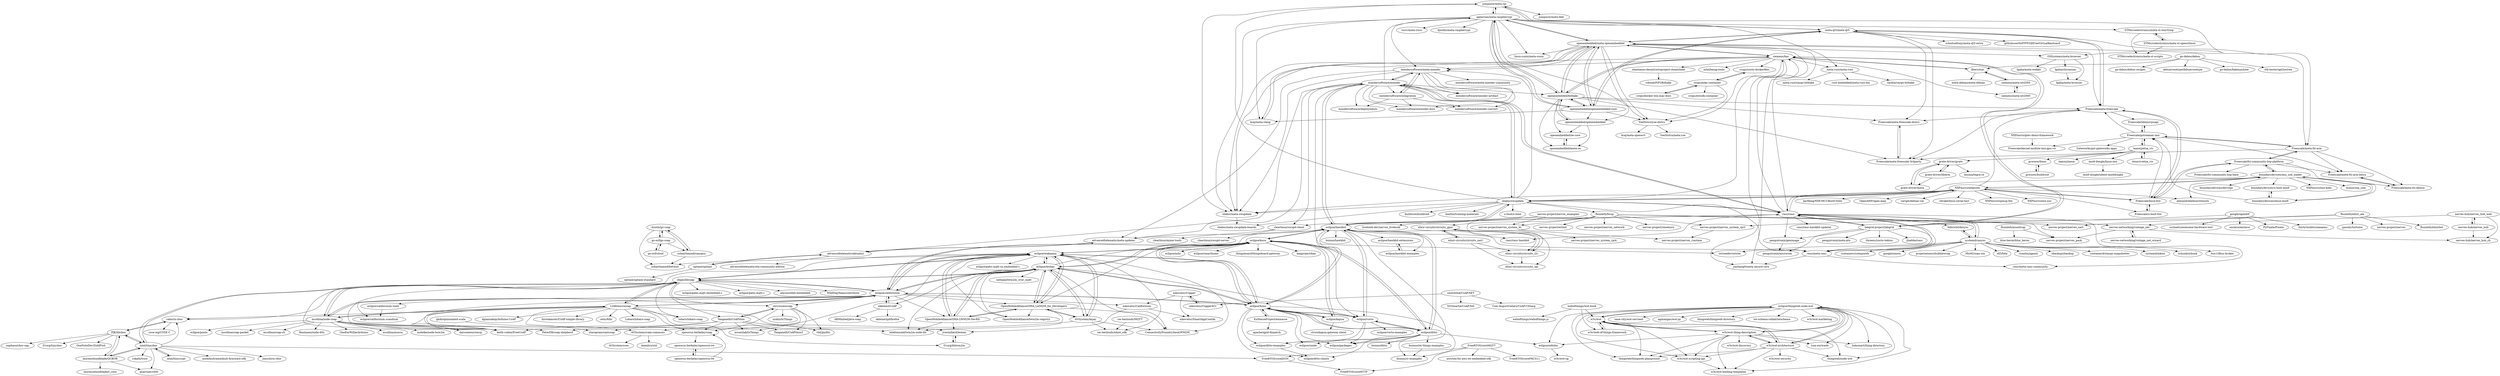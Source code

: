 digraph G {
"jumpnow/meta-rpi" -> "agherzan/meta-raspberrypi"
"jumpnow/meta-rpi" -> "jumpnow/meta-bbb"
"jumpnow/meta-rpi" -> "meta-qt5/meta-qt5"
"jumpnow/meta-rpi" -> "sbabic/meta-swupdate"
"go-debos/debos" -> "go-debos/fakemachine"
"go-debos/debos" -> "stb-tester/apt2ostree"
"go-debos/debos" -> "go-debos/debos-recipes"
"go-debos/debos" -> "ilbers/isar"
"go-debos/debos" -> "debuerreotype/debuerreotype" ["e"=1]
"folbricht/desync" -> "systemd/casync"
"eclipse/wakaama" -> "eclipse/leshan"
"eclipse/wakaama" -> "OpenMobileAlliance/OMA_LwM2M_for_Developers"
"eclipse/wakaama" -> "OpenMobileAlliance/OMA-LWM2M-DevKit"
"eclipse/wakaama" -> "AVSystem/Anjay"
"eclipse/wakaama" -> "obgm/libcoap"
"eclipse/wakaama" -> "ConnectivityFoundry/AwaLWM2M"
"eclipse/wakaama" -> "eclipse/californium"
"eclipse/wakaama" -> "cm-heclouds/nbiot_sdk"
"eclipse/wakaama" -> "keith-cullen/FreeCoAP"
"eclipse/wakaama" -> "eclipse/kura"
"eclipse/wakaama" -> "eclipse/hono"
"eclipse/wakaama" -> "eclipse/paho.mqtt-sn.embedded-c" ["e"=1]
"eclipse/wakaama" -> "OpenMobileAlliance/lwm2m-registry"
"eclipse/wakaama" -> "zubairhamed/betwixt"
"eclipse/wakaama" -> "PeterEB/coap-shepherd" ["e"=1]
"NXPmicro/gtec-demo-framework" -> "Freescale/kernel-module-imx-gpu-viv"
"chrysn/aiocoap" -> "Tanganelli/CoAPthon"
"chrysn/aiocoap" -> "openwsn-berkeley/coap"
"chrysn/aiocoap" -> "mwasilak/txThings"
"chrysn/aiocoap" -> "Tanganelli/CoAPthon3"
"chrysn/aiocoap" -> "siskin/txThings"
"chrysn/aiocoap" -> "rbit/pydtls"
"mkovatsc/Copper4Cr" -> "mkovatsc/Copper"
"sbabic/swupdate" -> "rauc/rauc"
"sbabic/swupdate" -> "eclipse/hawkbit"
"sbabic/swupdate" -> "mendersoftware/mender"
"sbabic/swupdate" -> "sbabic/meta-swupdate"
"sbabic/swupdate" -> "siemens/kas"
"sbabic/swupdate" -> "fhunleth/fwup"
"sbabic/swupdate" -> "mendersoftware/meta-mender"
"sbabic/swupdate" -> "sbabic/meta-swupdate-boards"
"sbabic/swupdate" -> "buildroot/buildroot" ["e"=1]
"sbabic/swupdate" -> "NXPmicro/mfgtools"
"sbabic/swupdate" -> "boundarydevices/imx_usb_loader"
"sbabic/swupdate" -> "bootlin/training-materials" ["e"=1]
"sbabic/swupdate" -> "rauc/meta-rauc"
"sbabic/swupdate" -> "u-boot/u-boot" ["e"=1]
"sbabic/swupdate" -> "jumpnow/meta-rpi"
"mendersoftware/mender" -> "mendersoftware/meta-mender"
"mendersoftware/mender" -> "sbabic/swupdate"
"mendersoftware/mender" -> "mendersoftware/integration"
"mendersoftware/mender" -> "mendersoftware/mender-convert"
"mendersoftware/mender" -> "rauc/rauc"
"mendersoftware/mender" -> "eclipse/hawkbit"
"mendersoftware/mender" -> "mendersoftware/mender-artifact"
"mendersoftware/mender" -> "mendersoftware/mender-docs"
"mendersoftware/mender" -> "advancedtelematic/meta-updater"
"mendersoftware/mender" -> "mendersoftware/deployments"
"mendersoftware/mender" -> "clearlinux/swupd-client"
"mendersoftware/mender" -> "ostreedev/ostree" ["e"=1]
"mendersoftware/mender" -> "advancedtelematic/aktualizr"
"mendersoftware/mender" -> "agherzan/meta-raspberrypi"
"mendersoftware/mender" -> "openembedded/bitbake"
"systemd/casync" -> "folbricht/desync"
"systemd/casync" -> "systemd/mkosi" ["e"=1]
"systemd/casync" -> "rauc/rauc"
"systemd/casync" -> "zchunk/zchunk"
"systemd/casync" -> "bus1/dbus-broker" ["e"=1]
"systemd/casync" -> "rauc/meta-rauc"
"systemd/casync" -> "containers/composefs"
"systemd/casync" -> "google/nixery" ["e"=1]
"systemd/casync" -> "projectatomic/bubblewrap" ["e"=1]
"systemd/casync" -> "Mic92/sops-nix" ["e"=1]
"systemd/casync" -> "oll3/bita"
"systemd/casync" -> "ryantm/agenix" ["e"=1]
"systemd/casync" -> "zbackup/zbackup" ["e"=1]
"systemd/casync" -> "ostreedev/ostree" ["e"=1]
"systemd/casync" -> "containerd/stargz-snapshotter" ["e"=1]
"openembedded/meta-openembedded" -> "openembedded/openembedded-core"
"openembedded/meta-openembedded" -> "openembedded/bitbake"
"openembedded/meta-openembedded" -> "kraj/meta-clang"
"openembedded/meta-openembedded" -> "meta-qt5/meta-qt5"
"openembedded/meta-openembedded" -> "agherzan/meta-raspberrypi"
"openembedded/meta-openembedded" -> "openembedded/openembedded"
"openembedded/meta-openembedded" -> "jiazhang0/meta-secure-core"
"openembedded/meta-openembedded" -> "Freescale/meta-fsl-arm"
"openembedded/meta-openembedded" -> "sbabic/meta-swupdate"
"openembedded/meta-openembedded" -> "siemens/kas"
"openembedded/meta-openembedded" -> "linux-sunxi/meta-sunxi"
"openembedded/meta-openembedded" -> "Freescale/meta-freescale"
"openembedded/meta-openembedded" -> "OSSystems/meta-browser"
"openembedded/meta-openembedded" -> "YoeDistro/yoe-distro"
"openembedded/meta-openembedded" -> "mendersoftware/meta-mender"
"rauc/rauc" -> "rauc/meta-rauc"
"rauc/rauc" -> "sbabic/swupdate"
"rauc/rauc" -> "rauc/rauc-hawkbit"
"rauc/rauc" -> "eclipse/hawkbit"
"rauc/rauc" -> "mendersoftware/mender"
"rauc/rauc" -> "labgrid-project/labgrid"
"rauc/rauc" -> "systemd/casync"
"rauc/rauc" -> "rauc/rauc-hawkbit-updater"
"rauc/rauc" -> "pengutronix/genimage"
"rauc/rauc" -> "siemens/kas"
"rauc/rauc" -> "openembedded/meta-openembedded"
"rauc/rauc" -> "rauc/meta-rauc-community"
"rauc/rauc" -> "NXPmicro/mfgtools"
"rauc/rauc" -> "clearlinux/swupd-client"
"rauc/rauc" -> "folbricht/desync"
"uptane/uptane" -> "advancedtelematic/aktualizr"
"uptane/uptane" -> "uptane/uptane-standard"
"PJK/libcbor" -> "intel/tinycbor"
"PJK/libcbor" -> "cabo/cn-cbor"
"PJK/libcbor" -> "laurencelundblade/QCBOR"
"PJK/libcbor" -> "naphaso/cbor-cpp"
"PJK/libcbor" -> "01org/tinycbor"
"PJK/libcbor" -> "OneNoteDev/GoldFish"
"grate-driver/libdrm" -> "grate-driver/mesa"
"grate-driver/libdrm" -> "grate-driver/grate"
"eclipse/californium" -> "eclipse/leshan"
"eclipse/californium" -> "okleine/nCoAP"
"eclipse/californium" -> "obgm/libcoap"
"eclipse/californium" -> "eclipse/californium.tools"
"eclipse/californium" -> "eclipse/wakaama"
"eclipse/californium" -> "eclipse/hono"
"eclipse/californium" -> "OpenMobileAlliance/OMA-LWM2M-DevKit"
"eclipse/californium" -> "mcollina/node-coap"
"eclipse/californium" -> "eclipse/kura"
"eclipse/californium" -> "eclipse/californium.scandium"
"eclipse/californium" -> "OpenMobileAlliance/OMA_LwM2M_for_Developers"
"eclipse/californium" -> "1248/microcoap"
"eclipse/californium" -> "keith-cullen/FreeCoAP"
"eclipse/californium" -> "mkovatsc/Californium"
"eclipse/californium" -> "chrysn/aiocoap"
"eclipse/leshan" -> "eclipse/wakaama"
"eclipse/leshan" -> "eclipse/californium"
"eclipse/leshan" -> "OpenMobileAlliance/OMA-LWM2M-DevKit"
"eclipse/leshan" -> "OpenMobileAlliance/OMA_LwM2M_for_Developers"
"eclipse/leshan" -> "eclipse/hono"
"eclipse/leshan" -> "AVSystem/Anjay"
"eclipse/leshan" -> "telefonicaid/lwm2m-node-lib"
"eclipse/leshan" -> "okleine/nCoAP"
"eclipse/leshan" -> "obgm/libcoap"
"eclipse/leshan" -> "eclipse/kura"
"eclipse/leshan" -> "eclipse/vorto"
"eclipse/leshan" -> "ConnectivityFoundry/AwaLWM2M"
"eclipse/leshan" -> "eclipse/hawkbit"
"eclipse/leshan" -> "sathipal/lwm2m_over_mqtt"
"eclipse/leshan" -> "OpenMobileAlliance/lwm2m-registry"
"okleine/nCoAP" -> "okleine/spitfirefox"
"okleine/nCoAP" -> "eclipse/californium"
"okleine/nCoAP" -> "ARMmbed/java-coap"
"go-ocf/cloud" -> "go-ocf/go-coap"
"siemens/meta-iot2050" -> "siemens/meta-iot2000"
"siemens/meta-iot2050" -> "ilbers/isar"
"1248/microcoap" -> "obgm/libcoap"
"1248/microcoap" -> "dgiannakop/Arduino-CoAP"
"1248/microcoap" -> "staropram/cantcoap"
"1248/microcoap" -> "hirotakaster/CoAP-simple-library"
"1248/microcoap" -> "darconeous/smcp"
"1248/microcoap" -> "eclipse/californium"
"1248/microcoap" -> "jvermillard/leshan"
"1248/microcoap" -> "lobaro/lobaro-coap"
"1248/microcoap" -> "mcollina/node-coap"
"1248/microcoap" -> "cetic/6lbr" ["e"=1]
"1248/microcoap" -> "cabo/cn-cbor"
"1248/microcoap" -> "keith-cullen/FreeCoAP"
"1248/microcoap" -> "Lobaro/lobaro-coap"
"1248/microcoap" -> "openwsn-berkeley/coap"
"1248/microcoap" -> "01org/liblwm2m"
"cm-heclouds/MQTT" -> "cm-heclouds/nbiot_sdk"
"NXPmicro/mfgtools" -> "boundarydevices/imx_usb_loader"
"NXPmicro/mfgtools" -> "Freescale/meta-freescale"
"NXPmicro/mfgtools" -> "NXPmicro/rpmsg-lite" ["e"=1]
"NXPmicro/mfgtools" -> "NXPmicro/imx-uuc"
"NXPmicro/mfgtools" -> "Freescale/linux-fslc"
"NXPmicro/mfgtools" -> "sbabic/meta-swupdate"
"NXPmicro/mfgtools" -> "JayHeng/NXP-MCUBootUtility" ["e"=1]
"NXPmicro/mfgtools" -> "sbabic/swupdate"
"NXPmicro/mfgtools" -> "OpenAMP/open-amp" ["e"=1]
"NXPmicro/mfgtools" -> "Freescale/u-boot-fslc"
"NXPmicro/mfgtools" -> "rauc/rauc"
"NXPmicro/mfgtools" -> "varigit/debian-var"
"NXPmicro/mfgtools" -> "cbrake/linux-serial-test" ["e"=1]
"NXPmicro/mfgtools" -> "alexandrebelloni/whoosh"
"webofthings/wot-book" -> "webofthings/webofthings.js"
"webofthings/wot-book" -> "w3c/web-of-things-framework"
"webofthings/wot-book" -> "w3c/wot"
"openembedded/openembedded-core" -> "openembedded/meta-openembedded"
"openembedded/openembedded-core" -> "openembedded/bitbake"
"openembedded/openembedded-core" -> "meta-qt5/meta-qt5"
"openembedded/openembedded-core" -> "kraj/meta-clang"
"openembedded/openembedded-core" -> "agherzan/meta-raspberrypi"
"openembedded/openembedded-core" -> "openembedded/openembedded"
"openembedded/openembedded-core" -> "YoeDistro/yoe-distro"
"Freescale/u-boot-fslc" -> "Freescale/linux-fslc"
"eclipse/hono" -> "eclipse/ditto"
"eclipse/hono" -> "eclipse/hawkbit"
"eclipse/hono" -> "eclipse/vorto"
"eclipse/hono" -> "eclipse/kapua"
"eclipse/hono" -> "EnMasseProject/enmasse"
"eclipse/hono" -> "eclipse/kura"
"eclipse/hono" -> "eclipse/packages"
"eclipse/hono" -> "eclipse/leshan"
"eclipse/hono" -> "bsinno/cr-examples"
"eclipse/hono" -> "eclipse/californium"
"eclipse/hono" -> "eclipse/ditto-examples"
"eclipse/hono" -> "eclipse/ditto-clients"
"eclipse/hono" -> "eclipse/unide"
"eclipse/hono" -> "eclipse/wakaama"
"OpenMobileAlliance/OMA_LwM2M_for_Developers" -> "OpenMobileAlliance/OMA-LWM2M-DevKit"
"OpenMobileAlliance/OMA_LwM2M_for_Developers" -> "eclipse/wakaama"
"OpenMobileAlliance/OMA_LwM2M_for_Developers" -> "eclipse/leshan"
"OpenMobileAlliance/OMA_LwM2M_for_Developers" -> "AVSystem/Anjay"
"OpenMobileAlliance/OMA_LwM2M_for_Developers" -> "telefonicaid/lwm2m-node-lib"
"OpenMobileAlliance/OMA_LwM2M_for_Developers" -> "OpenMobileAlliance/lwm2m-registry"
"OpenMobileAlliance/OMA_LwM2M_for_Developers" -> "ConnectivityFoundry/AwaLWM2M"
"obgm/libcoap" -> "1248/microcoap"
"obgm/libcoap" -> "eclipse/californium"
"obgm/libcoap" -> "eclipse/wakaama"
"obgm/libcoap" -> "keith-cullen/FreeCoAP"
"obgm/libcoap" -> "intel/tinycbor"
"obgm/libcoap" -> "mcollina/node-coap"
"obgm/libcoap" -> "eclipse/paho.mqtt.embedded-c" ["e"=1]
"obgm/libcoap" -> "eclipse/paho.mqtt.c" ["e"=1]
"obgm/libcoap" -> "cabo/cn-cbor"
"obgm/libcoap" -> "Tanganelli/CoAPthon"
"obgm/libcoap" -> "aliyun/iotkit-embedded" ["e"=1]
"obgm/libcoap" -> "lobaro/lobaro-coap"
"obgm/libcoap" -> "chrysn/aiocoap"
"obgm/libcoap" -> "WildDogTeam/contribute"
"obgm/libcoap" -> "eclipse/leshan"
"fhunleth/fwup" -> "nerves-project/nerves_system_br"
"fhunleth/fwup" -> "nerves-networking/vintage_net"
"fhunleth/fwup" -> "nerves-project/erlinit"
"fhunleth/fwup" -> "elixir-circuits/circuits_gpio"
"fhunleth/fwup" -> "nerves-project/nerves_pack"
"fhunleth/fwup" -> "nerves-project/nerves_network"
"fhunleth/fwup" -> "elixir-circuits/circuits_i2c"
"fhunleth/fwup" -> "nerves-project/nerves_system_rpi3"
"fhunleth/fwup" -> "nerves-project/nerves_uart"
"fhunleth/fwup" -> "nerves-project/shoehorn"
"intel/tinycbor" -> "laurencelundblade/QCBOR"
"intel/tinycbor" -> "PJK/libcbor"
"intel/tinycbor" -> "cabo/cn-cbor"
"intel/tinycbor" -> "intel/tinycrypt"
"intel/tinycbor" -> "memfault/memfault-firmware-sdk" ["e"=1]
"intel/tinycbor" -> "quartzjer/cb0r"
"intel/tinycbor" -> "jimsch/cn-cbor"
"intel/tinycbor" -> "obgm/libcoap"
"intel/tinycbor" -> "FreeRTOS/coreJSON"
"intel/tinycbor" -> "rokath/trice" ["e"=1]
"smeshlink/CoAP.NET" -> "Com-AugustCellars/CoAP-CSharp"
"smeshlink/CoAP.NET" -> "mkovatsc/Copper4Cr"
"smeshlink/CoAP.NET" -> "NZSmartie/CoAP.Net"
"nerves-project/nerves_examples" -> "nerves-project/nerves_system_br"
"nerves-project/nerves_examples" -> "livebook-dev/nerves_livebook"
"FreeRTOS/coreJSON" -> "FreeRTOS/coreHTTP"
"OpenMobileAlliance/OMA-LWM2M-DevKit" -> "OpenMobileAlliance/OMA_LwM2M_for_Developers"
"OpenMobileAlliance/OMA-LWM2M-DevKit" -> "eclipse/wakaama"
"OpenMobileAlliance/OMA-LWM2M-DevKit" -> "telefonicaid/lwm2m-node-lib"
"OpenMobileAlliance/OMA-LWM2M-DevKit" -> "eclipse/leshan"
"OpenMobileAlliance/OMA-LWM2M-DevKit" -> "jvermillard/leshan"
"eclipse/kura" -> "eclipse/kapua"
"eclipse/kura" -> "eclipse/hono"
"eclipse/kura" -> "eclipse/hawkbit"
"eclipse/kura" -> "eclipse/vorto"
"eclipse/kura" -> "eclipse/wakaama"
"eclipse/kura" -> "eclipse/californium"
"eclipse/kura" -> "eclipse/leshan"
"eclipse/kura" -> "eclipse/ditto"
"eclipse/kura" -> "eclipse/milo" ["e"=1]
"eclipse/kura" -> "eclipse/smarthome" ["e"=1]
"eclipse/kura" -> "thingsboard/thingsboard-gateway" ["e"=1]
"eclipse/kura" -> "kaaproject/kaa" ["e"=1]
"eclipse/kura" -> "OpenMobileAlliance/OMA_LwM2M_for_Developers"
"eclipse/thingweb.node-wot" -> "w3c/wot-scripting-api"
"eclipse/thingweb.node-wot" -> "tum-esi/wade"
"eclipse/thingweb.node-wot" -> "w3c/wot-thing-description"
"eclipse/thingweb.node-wot" -> "w3c/wot-architecture"
"eclipse/thingweb.node-wot" -> "eclipse/editdor"
"eclipse/thingweb.node-wot" -> "thingweb/thingweb-playground"
"eclipse/thingweb.node-wot" -> "w3c/wot"
"eclipse/thingweb.node-wot" -> "sane-city/wot-servient"
"eclipse/thingweb.node-wot" -> "thingweb/node-wot"
"eclipse/thingweb.node-wot" -> "agmangas/wot-py"
"eclipse/thingweb.node-wot" -> "w3c/wot-binding-templates"
"eclipse/thingweb.node-wot" -> "thingweb/thingweb-directory"
"eclipse/thingweb.node-wot" -> "iot-schema-collab/iotschema"
"eclipse/thingweb.node-wot" -> "linksmart/thing-directory"
"eclipse/thingweb.node-wot" -> "w3c/wot-marketing"
"google/openhtf" -> "exclave/exclave"
"google/openhtf" -> "PyFixate/Fixate"
"google/openhtf" -> "thirtytwobits/nanaimo"
"google/openhtf" -> "labgrid-project/labgrid"
"google/openhtf" -> "sschaetz/awesome-hardware-test"
"Freescale/meta-fsl-arm" -> "Freescale/meta-fsl-arm-extra"
"Freescale/meta-fsl-arm" -> "Freescale/gstreamer-imx"
"Freescale/meta-fsl-arm" -> "Freescale/fsl-community-bsp-platform"
"Freescale/meta-fsl-arm" -> "Freescale/meta-fsl-demos"
"Freescale/meta-fsl-arm" -> "Freescale/meta-freescale-3rdparty"
"intel/tinycrypt" -> "intel/tinycbor"
"gcwnow/linux" -> "gcwnow/buildroot"
"eclipse/vorto" -> "eclipse/ditto"
"eclipse/vorto" -> "eclipse/hono"
"eclipse/vorto" -> "eclipse/hawkbit"
"eclipse/vorto" -> "eclipse/vorto-examples"
"eclipse/vorto" -> "eclipse/ditto-examples"
"eclipse/vorto" -> "eclipse/packages"
"STMicroelectronics/meta-st-stm32mp" -> "STMicroelectronics/meta-st-openstlinux"
"STMicroelectronics/meta-st-stm32mp" -> "STMicroelectronics/meta-st-scripts"
"Freescale/meta-freescale" -> "Freescale/meta-freescale-3rdparty"
"Freescale/meta-freescale" -> "Freescale/meta-freescale-distro"
"Freescale/meta-freescale" -> "Freescale/libimxvpuapi"
"Freescale/meta-freescale" -> "Freescale/linux-fslc"
"Freescale/meta-freescale" -> "meta-qt5/meta-qt5"
"rauc/meta-rauc" -> "rauc/rauc"
"rauc/meta-rauc" -> "rauc/meta-rauc-community"
"rauc/meta-rauc" -> "jiazhang0/meta-secure-core"
"pengutronix/genimage" -> "pengutronix/microcom"
"boundarydevices/imx_usb_loader" -> "NXPmicro/mfgtools"
"boundarydevices/imx_usb_loader" -> "boundarydevices/u-boot-imx6"
"boundarydevices/imx_usb_loader" -> "Freescale/fsl-community-bsp-platform"
"boundarydevices/imx_usb_loader" -> "alexandrebelloni/whoosh"
"boundarydevices/imx_usb_loader" -> "boundarydevices/linux-imx6"
"boundarydevices/imx_usb_loader" -> "boundarydevices/devregs"
"boundarydevices/imx_usb_loader" -> "NXPmicro/imx-kobs"
"boundarydevices/imx_usb_loader" -> "ixonos/utp_com"
"dustin/go-coap" -> "zubairhamed/canopus"
"dustin/go-coap" -> "go-ocf/go-coap"
"dustin/go-coap" -> "zubairhamed/betwixt"
"eclipse/kapua" -> "eclipse/kura"
"eclipse/kapua" -> "eclipse/hono"
"eclipse/kapua" -> "ctron/kapua-gateway-client"
"STMicroelectronics/meta-st-openstlinux" -> "STMicroelectronics/meta-st-stm32mp"
"STMicroelectronics/meta-st-openstlinux" -> "STMicroelectronics/meta-st-scripts"
"w3c/wot-architecture" -> "w3c/wot-thing-description"
"w3c/wot-architecture" -> "w3c/wot-scripting-api"
"w3c/wot-architecture" -> "w3c/wot"
"w3c/wot-architecture" -> "w3c/wot-binding-templates"
"w3c/wot-architecture" -> "eclipse/thingweb.node-wot"
"w3c/wot-architecture" -> "thingweb/node-wot"
"w3c/wot-architecture" -> "thingweb/thingweb-playground"
"w3c/wot-architecture" -> "w3c/wot-security"
"w3c/wot-scripting-api" -> "w3c/wot-binding-templates"
"w3c/wot-thing-description" -> "w3c/wot-architecture"
"w3c/wot-thing-description" -> "w3c/wot-scripting-api"
"w3c/wot-thing-description" -> "tum-esi/wade"
"w3c/wot-thing-description" -> "thingweb/thingweb-playground"
"w3c/wot-thing-description" -> "eclipse/thingweb.node-wot"
"w3c/wot-thing-description" -> "w3c/wot-binding-templates"
"w3c/wot-thing-description" -> "eclipse/editdor"
"w3c/wot-thing-description" -> "w3c/wot"
"w3c/wot-thing-description" -> "w3c/wot-discovery"
"w3c/wot-thing-description" -> "linksmart/thing-directory"
"meta-qt5/meta-qt5" -> "openembedded/meta-openembedded"
"meta-qt5/meta-qt5" -> "Freescale/meta-freescale"
"meta-qt5/meta-qt5" -> "openembedded/openembedded-core"
"meta-qt5/meta-qt5" -> "schnitzeltony/meta-qt5-extra"
"meta-qt5/meta-qt5" -> "githubuser0xFFFF/QtFreeVirtualKeyboard" ["e"=1]
"meta-qt5/meta-qt5" -> "jumpnow/meta-rpi"
"meta-qt5/meta-qt5" -> "Freescale/meta-fsl-arm"
"meta-qt5/meta-qt5" -> "Freescale/meta-freescale-distro"
"meta-qt5/meta-qt5" -> "Freescale/meta-freescale-3rdparty"
"agherzan/meta-raspberrypi" -> "jumpnow/meta-rpi"
"agherzan/meta-raspberrypi" -> "openembedded/meta-openembedded"
"agherzan/meta-raspberrypi" -> "linux-sunxi/meta-sunxi"
"agherzan/meta-raspberrypi" -> "openembedded/openembedded-core"
"agherzan/meta-raspberrypi" -> "mendersoftware/meta-mender"
"agherzan/meta-raspberrypi" -> "openembedded/bitbake"
"agherzan/meta-raspberrypi" -> "riscv/meta-riscv" ["e"=1]
"agherzan/meta-raspberrypi" -> "kraj/meta-clang"
"agherzan/meta-raspberrypi" -> "djwillis/meta-raspberrypi"
"agherzan/meta-raspberrypi" -> "meta-qt5/meta-qt5"
"agherzan/meta-raspberrypi" -> "sbabic/meta-swupdate"
"agherzan/meta-raspberrypi" -> "OSSystems/meta-browser"
"agherzan/meta-raspberrypi" -> "YoeDistro/yoe-distro"
"agherzan/meta-raspberrypi" -> "meta-rust/meta-rust"
"agherzan/meta-raspberrypi" -> "STMicroelectronics/meta-st-stm32mp"
"clearlinux/swupd-client" -> "clearlinux/mixer-tools"
"clearlinux/swupd-client" -> "clearlinux/swupd-server"
"FreeRTOS/coreMQTT" -> "FreeRTOS/corePKCS11"
"FreeRTOS/coreMQTT" -> "FreeRTOS/coreHTTP"
"FreeRTOS/coreMQTT" -> "aws/ota-for-aws-iot-embedded-sdk"
"FreeRTOS/coreMQTT" -> "FreeRTOS/coreJSON"
"OSSystems/meta-browser" -> "Igalia/chromium"
"OSSystems/meta-browser" -> "Igalia/meta-browser"
"OSSystems/meta-browser" -> "Igalia/meta-webkit" ["e"=1]
"kraj/meta-clang" -> "openembedded/meta-openembedded"
"eclipse/editdor" -> "w3c/wot-cg"
"w3c/wot" -> "w3c/wot-architecture"
"w3c/wot" -> "w3c/wot-thing-description"
"w3c/wot" -> "eclipse/thingweb.node-wot"
"w3c/wot" -> "w3c/web-of-things-framework"
"w3c/wot" -> "w3c/wot-scripting-api"
"w3c/wot" -> "thingweb/node-wot"
"w3c/wot" -> "thingweb/thingweb-playground"
"mendersoftware/meta-mender" -> "mendersoftware/integration"
"mendersoftware/meta-mender" -> "mendersoftware/meta-mender-community"
"mendersoftware/meta-mender" -> "mendersoftware/mender"
"mendersoftware/meta-mender" -> "mendersoftware/mender-docs"
"mendersoftware/meta-mender" -> "mendersoftware/mender-artifact"
"mendersoftware/meta-mender" -> "mendersoftware/mender-convert"
"mendersoftware/meta-mender" -> "advancedtelematic/meta-updater"
"mendersoftware/meta-mender" -> "sbabic/meta-swupdate"
"laurencelundblade/QCBOR" -> "laurencelundblade/t_cose"
"laurencelundblade/QCBOR" -> "intel/tinycbor"
"laurencelundblade/QCBOR" -> "quartzjer/cb0r"
"laurencelundblade/QCBOR" -> "PJK/libcbor"
"labgrid-project/labgrid" -> "jluebbe/rauc"
"labgrid-project/labgrid" -> "pengutronix/genimage"
"labgrid-project/labgrid" -> "pengutronix/microcom"
"labgrid-project/labgrid" -> "siemens/kas"
"labgrid-project/labgrid" -> "rauc/rauc"
"labgrid-project/labgrid" -> "rauc/meta-rauc"
"labgrid-project/labgrid" -> "pengutronix/meta-ptx"
"labgrid-project/labgrid" -> "threexc/yocto-tekton"
"meta-rust/meta-rust" -> "meta-rust/cargo-bitbake"
"meta-rust/meta-rust" -> "rust-embedded/meta-rust-bin"
"meta-rust/meta-rust" -> "cardoe/cargo-bitbake"
"YoeDistro/yoe-distro" -> "YoeDistro/meta-yoe"
"YoeDistro/yoe-distro" -> "kraj/meta-openwrt"
"go-ocf/go-coap" -> "dustin/go-coap"
"go-ocf/go-coap" -> "go-ocf/cloud"
"go-ocf/go-coap" -> "zubairhamed/canopus"
"mcollina/node-coap" -> "mcollina/coap-packet"
"mcollina/node-coap" -> "PeterEB/coap-shepherd" ["e"=1]
"mcollina/node-coap" -> "telefonicaid/lwm2m-node-lib"
"mcollina/node-coap" -> "mcollina/coap-cli"
"mcollina/node-coap" -> "eclipse/californium"
"mcollina/node-coap" -> "obgm/libcoap"
"mcollina/node-coap" -> "Rantanen/node-dtls"
"mcollina/node-coap" -> "keith-cullen/FreeCoAP"
"mcollina/node-coap" -> "darconeous/smcp"
"mcollina/node-coap" -> "OneEarWillie/Arduino"
"mcollina/node-coap" -> "mcollina/mosca" ["e"=1]
"mcollina/node-coap" -> "moleike/node-lwm2m"
"mcollina/node-coap" -> "eclipse/ponte" ["e"=1]
"mcollina/node-coap" -> "1248/microcoap"
"openwsn-berkeley/coap" -> "openwsn-berkeley/openwsn-sw"
"nerves-project/nerves_system_br" -> "nerves-project/nerves_runtime"
"nerves-project/nerves_system_br" -> "nerves-project/nerves_system_rpi4"
"shantanoo-desai/yoctoproject-cheatsheet" -> "robseb/PiP2Bitbake"
"openembedded/openembedded" -> "openembedded/meta-oe"
"openembedded/openembedded" -> "openembedded/oe-core"
"openembedded/openembedded" -> "openembedded/bitbake"
"elixir-circuits/circuits_uart" -> "elixir-circuits/circuits_i2c"
"elixir-circuits/circuits_uart" -> "elixir-circuits/circuits_gpio"
"elixir-circuits/circuits_uart" -> "elixir-circuits/circuits_spi"
"openwsn-berkeley/openwsn-sw" -> "openwsn-berkeley/openwsn-fw"
"fhunleth/muontrap" -> "nerves-project/nerves_pack"
"fhunleth/muontrap" -> "blue-heron/blue_heron"
"Tanganelli/CoAPthon" -> "chrysn/aiocoap"
"Tanganelli/CoAPthon" -> "Tanganelli/CoAPthon3"
"Tanganelli/CoAPthon" -> "mwasilak/txThings"
"Tanganelli/CoAPthon" -> "openwsn-berkeley/coap"
"Tanganelli/CoAPthon" -> "rbit/pydtls"
"Tanganelli/CoAPthon" -> "keith-cullen/FreeCoAP"
"Tanganelli/CoAPthon" -> "staropram/cantcoap"
"ghik/opinionated-scala" -> "AVSystem/scala-commons"
"Freescale/gstreamer-imx" -> "Freescale/libimxvpuapi"
"Freescale/gstreamer-imx" -> "Freescale/meta-fsl-arm"
"Freescale/gstreamer-imx" -> "Freescale/meta-fsl-arm-extra"
"Freescale/gstreamer-imx" -> "Gateworks/gst-gateworks-apps"
"Freescale/gstreamer-imx" -> "Freescale/meta-freescale"
"Freescale/gstreamer-imx" -> "Freescale/kernel-module-imx-gpu-viv"
"Freescale/gstreamer-imx" -> "laanwj/etna_viv"
"Freescale/libimxvpuapi" -> "Freescale/gstreamer-imx"
"crops/poky-container" -> "crops/yocto-dockerfiles"
"crops/poky-container" -> "crops/docker-win-mac-docs"
"crops/poky-container" -> "crops/extsdk-container"
"crops/poky-container" -> "YoeDistro/yoe-distro"
"crops/yocto-dockerfiles" -> "crops/poky-container"
"eclipse/hawkbit" -> "eclipse/hono"
"eclipse/hawkbit" -> "sbabic/swupdate"
"eclipse/hawkbit" -> "eclipse/vorto"
"eclipse/hawkbit" -> "eclipse/ditto"
"eclipse/hawkbit" -> "rauc/rauc"
"eclipse/hawkbit" -> "eclipse/hawkbit-examples"
"eclipse/hawkbit" -> "mendersoftware/mender"
"eclipse/hawkbit" -> "eclipse/kura"
"eclipse/hawkbit" -> "eclipse/packages"
"eclipse/hawkbit" -> "rauc/meta-rauc"
"eclipse/hawkbit" -> "eclipse/hawkbit-extensions"
"eclipse/hawkbit" -> "bsinno/hawkbit"
"eclipse/hawkbit" -> "rauc/rauc-hawkbit"
"eclipse/hawkbit" -> "advancedtelematic/meta-updater"
"Freescale/linux-fslc" -> "Freescale/u-boot-fslc"
"Freescale/linux-fslc" -> "Freescale/meta-freescale"
"Freescale/linux-fslc" -> "Freescale/fsl-community-bsp-platform"
"Freescale/linux-fslc" -> "NXPmicro/mfgtools"
"Freescale/linux-fslc" -> "Freescale/gstreamer-imx"
"w3c/web-of-things-framework" -> "w3c/wot"
"crops/docker-win-mac-docs" -> "crops/poky-container"
"etnaviv/etna_viv" -> "laanwj/etna_viv"
"mkovatsc/Copper" -> "mkovatsc/Copper4Cr"
"mkovatsc/Copper" -> "mkovatsc/Californium"
"mkovatsc/Copper" -> "mkovatsc/SmartAppContiki"
"Freescale/fsl-community-bsp-platform" -> "Freescale/fsl-community-bsp-base"
"Freescale/fsl-community-bsp-platform" -> "Freescale/meta-fsl-arm"
"Freescale/fsl-community-bsp-platform" -> "Freescale/meta-fsl-arm-extra"
"Freescale/fsl-community-bsp-platform" -> "boundarydevices/imx_usb_loader"
"Freescale/fsl-community-bsp-platform" -> "Freescale/linux-fslc"
"Freescale/fsl-community-bsp-platform" -> "Freescale/meta-fsl-demos"
"eclipse/ditto" -> "eclipse/vorto"
"eclipse/ditto" -> "eclipse/hono"
"eclipse/ditto" -> "eclipse/ditto-examples"
"eclipse/ditto" -> "eclipse/ditto-clients"
"eclipse/ditto" -> "eclipse/hawkbit"
"eclipse/ditto" -> "eclipse/packages"
"eclipse/ditto" -> "bsinno/iot-things-examples"
"eclipse/ditto" -> "bsinno/cr-examples"
"eclipse/ditto" -> "bsinno/ditto"
"eclipse/ditto" -> "eclipse/unide"
"eclipse/ditto" -> "eclipse/kura"
"eclipse/ditto" -> "eclipse/editdor"
"zubairhamed/canopus" -> "dustin/go-coap"
"zubairhamed/canopus" -> "zubairhamed/betwixt"
"laanwj/etna_viv" -> "etnaviv/etna_viv"
"laanwj/etna_viv" -> "laanwj/mesa"
"laanwj/etna_viv" -> "gcwnow/linux"
"laanwj/etna_viv" -> "grate-driver/grate"
"laanwj/etna_viv" -> "Freescale/gstreamer-imx"
"laanwj/etna_viv" -> "imx6-dongle/linux-imx"
"openembedded/bitbake" -> "openembedded/openembedded-core"
"openembedded/bitbake" -> "openembedded/meta-openembedded"
"openembedded/bitbake" -> "openembedded/openembedded"
"openembedded/bitbake" -> "openembedded/oe-core"
"openembedded/bitbake" -> "siemens/kas"
"openembedded/bitbake" -> "openembedded/meta-oe"
"openembedded/bitbake" -> "agherzan/meta-raspberrypi"
"openembedded/bitbake" -> "Freescale/meta-freescale-distro"
"openembedded/bitbake" -> "Freescale/meta-freescale"
"openembedded/bitbake" -> "Freescale/meta-freescale-3rdparty"
"bsinno/iot-things-examples" -> "bsinno/cr-examples"
"boundarydevices/linux-imx6" -> "boundarydevices/u-boot-imx6"
"boundarydevices/linux-imx6" -> "boundarydevices/imx_usb_loader"
"boundarydevices/linux-imx6" -> "Freescale/gstreamer-imx"
"boundarydevices/u-boot-imx6" -> "boundarydevices/linux-imx6"
"openwsn-berkeley/openwsn-fw" -> "openwsn-berkeley/openwsn-sw"
"openwsn-berkeley/openwsn-fw" -> "openwsn-berkeley/coap"
"Freescale/meta-fsl-arm-extra" -> "Freescale/meta-fsl-demos"
"Freescale/meta-fsl-demos" -> "Freescale/meta-fsl-arm-extra"
"grate-driver/mesa" -> "grate-driver/grate"
"01org/liblwm2m" -> "jvermillard/leshan"
"siemens/kas" -> "ilbers/isar"
"siemens/kas" -> "mendersoftware/meta-mender"
"siemens/kas" -> "YoeDistro/yoe-distro"
"siemens/kas" -> "openembedded/bitbake"
"siemens/kas" -> "sbabic/meta-swupdate"
"siemens/kas" -> "meta-rust/meta-rust"
"siemens/kas" -> "intel/bmap-tools"
"siemens/kas" -> "crops/yocto-dockerfiles"
"siemens/kas" -> "shantanoo-desai/yoctoproject-cheatsheet"
"siemens/kas" -> "openembedded/meta-openembedded"
"siemens/kas" -> "labgrid-project/labgrid"
"siemens/kas" -> "jiazhang0/meta-secure-core"
"siemens/kas" -> "siemens/meta-iot2000"
"mkovatsc/Californium" -> "mkovatsc/SmartAppContiki"
"mkovatsc/Californium" -> "jvermillard/leshan"
"eclipse/californium.tools" -> "eclipse/californium.scandium"
"jvermillard/leshan" -> "01org/liblwm2m"
"ilbers/isar" -> "siemens/kas"
"ilbers/isar" -> "meta-debian/meta-debian"
"ilbers/isar" -> "siemens/meta-iot2050"
"fhunleth/elixir_ale" -> "fhunleth/elixirbot"
"fhunleth/elixir_ale" -> "nerves-project/nerves_system_rpi3"
"fhunleth/elixir_ale" -> "gausby/tortoise" ["e"=1]
"fhunleth/elixir_ale" -> "nerves-project/nerves" ["e"=1]
"fhunleth/elixir_ale" -> "nerves-project/nerves_uart"
"advancedtelematic/meta-updater" -> "advancedtelematic/aktualizr"
"Freescale/meta-freescale-3rdparty" -> "Freescale/meta-freescale-distro"
"Freescale/meta-freescale-distro" -> "Freescale/meta-freescale-3rdparty"
"EnMasseProject/enmasse" -> "eclipse/hono"
"EnMasseProject/enmasse" -> "apache/qpid-dispatch" ["e"=1]
"siemens/meta-iot2000" -> "siemens/meta-iot2050"
"grate-driver/grate" -> "grate-driver/mesa"
"grate-driver/grate" -> "grate-driver/libdrm"
"grate-driver/grate" -> "kusma/tegra-re"
"AVSystem/Anjay" -> "eclipse/wakaama"
"AVSystem/Anjay" -> "ConnectivityFoundry/AwaLWM2M"
"AVSystem/Anjay" -> "OpenMobileAlliance/OMA_LwM2M_for_Developers"
"AVSystem/Anjay" -> "AVSystem/scala-commons"
"AVSystem/Anjay" -> "eclipse/leshan"
"AVSystem/Anjay" -> "cm-heclouds/nbiot_sdk"
"mendersoftware/integration" -> "mendersoftware/meta-mender"
"mendersoftware/integration" -> "mendersoftware/deployments"
"mendersoftware/integration" -> "mendersoftware/mender-convert"
"mendersoftware/integration" -> "mendersoftware/mender-docs"
"elixir-circuits/circuits_gpio" -> "elixir-circuits/circuits_spi"
"elixir-circuits/circuits_gpio" -> "elixir-circuits/circuits_i2c"
"elixir-circuits/circuits_gpio" -> "elixir-circuits/circuits_uart"
"nerves-hub/nerves_hub_web" -> "nerves-hub/nerves_hub"
"nerves-hub/nerves_hub_web" -> "nerves-hub/nerves_hub_cli"
"nerves-hub/nerves_hub_web" -> "nerves-networking/vintage_net"
"AVSystem/scala-commons" -> "kiemlicz/util"
"AVSystem/scala-commons" -> "AVSystem/scex"
"sbabic/meta-swupdate" -> "sbabic/meta-swupdate-boards"
"nerves-networking/vintage_net" -> "nerves-project/nerves_pack"
"nerves-networking/vintage_net" -> "nerves-networking/vintage_net_wizard"
"nerves-networking/vintage_net" -> "nerves-hub/nerves_hub_cli"
"nerves-networking/vintage_net_wizard" -> "nerves-networking/vintage_net"
"eclipse/hawkbit-extensions" -> "eclipse/hawkbit-examples"
"Igalia/chromium" -> "Igalia/meta-browser"
"advancedtelematic/aktualizr" -> "advancedtelematic/meta-updater"
"advancedtelematic/aktualizr" -> "uptane/uptane"
"advancedtelematic/aktualizr" -> "advancedtelematic/ota-community-edition"
"elixir-circuits/circuits_i2c" -> "elixir-circuits/circuits_spi"
"elixir-circuits/circuits_i2c" -> "elixir-circuits/circuits_gpio"
"cabo/cn-cbor" -> "cose-wg/COSE-C"
"cabo/cn-cbor" -> "PJK/libcbor"
"imx6-dongle/linux-imx" -> "imx6-dongle/uboot-imx6dongle"
"eclipse/ditto-examples" -> "eclipse/ditto-clients"
"nerves-project/nerves_system_rpi3" -> "nerves-project/nerves_runtime"
"nerves-hub/nerves_hub" -> "nerves-hub/nerves_hub_cli"
"nerves-hub/nerves_hub" -> "nerves-hub/nerves_hub_web"
"gcwnow/buildroot" -> "gcwnow/linux"
"openembedded/meta-oe" -> "openembedded/oe-core"
"openembedded/oe-core" -> "openembedded/meta-oe"
"eclipse/hawkbit-examples" -> "eclipse/hawkbit-extensions"
"jumpnow/meta-rpi" ["l"="-34.154,43.587"]
"agherzan/meta-raspberrypi" ["l"="-34.152,43.575"]
"jumpnow/meta-bbb" ["l"="-34.163,43.551"]
"meta-qt5/meta-qt5" ["l"="-34.105,43.596"]
"sbabic/meta-swupdate" ["l"="-34.168,43.606"]
"go-debos/debos" ["l"="-34.251,43.756"]
"go-debos/fakemachine" ["l"="-34.239,43.775"]
"stb-tester/apt2ostree" ["l"="-34.258,43.784"]
"go-debos/debos-recipes" ["l"="-34.274,43.77"]
"ilbers/isar" ["l"="-34.229,43.693"]
"debuerreotype/debuerreotype" ["l"="-12.187,-7.508"]
"folbricht/desync" ["l"="-34.166,43.68"]
"systemd/casync" ["l"="-34.16,43.701"]
"eclipse/wakaama" ["l"="-34.475,43.616"]
"eclipse/leshan" ["l"="-34.452,43.621"]
"OpenMobileAlliance/OMA_LwM2M_for_Developers" ["l"="-34.461,43.609"]
"OpenMobileAlliance/OMA-LWM2M-DevKit" ["l"="-34.485,43.606"]
"AVSystem/Anjay" ["l"="-34.472,43.636"]
"obgm/libcoap" ["l"="-34.54,43.597"]
"ConnectivityFoundry/AwaLWM2M" ["l"="-34.464,43.598"]
"eclipse/californium" ["l"="-34.5,43.624"]
"cm-heclouds/nbiot_sdk" ["l"="-34.5,43.65"]
"keith-cullen/FreeCoAP" ["l"="-34.526,43.606"]
"eclipse/kura" ["l"="-34.421,43.629"]
"eclipse/hono" ["l"="-34.412,43.642"]
"eclipse/paho.mqtt-sn.embedded-c" ["l"="-33.949,39.459"]
"OpenMobileAlliance/lwm2m-registry" ["l"="-34.445,43.6"]
"zubairhamed/betwixt" ["l"="-34.472,43.536"]
"PeterEB/coap-shepherd" ["l"="-41.82,40.741"]
"NXPmicro/gtec-demo-framework" ["l"="-33.93,43.593"]
"Freescale/kernel-module-imx-gpu-viv" ["l"="-33.964,43.609"]
"chrysn/aiocoap" ["l"="-34.536,43.564"]
"Tanganelli/CoAPthon" ["l"="-34.556,43.566"]
"openwsn-berkeley/coap" ["l"="-34.579,43.556"]
"mwasilak/txThings" ["l"="-34.552,43.54"]
"Tanganelli/CoAPthon3" ["l"="-34.562,43.549"]
"siskin/txThings" ["l"="-34.52,43.537"]
"rbit/pydtls" ["l"="-34.536,43.546"]
"mkovatsc/Copper4Cr" ["l"="-34.641,43.714"]
"mkovatsc/Copper" ["l"="-34.613,43.697"]
"sbabic/swupdate" ["l"="-34.194,43.615"]
"rauc/rauc" ["l"="-34.207,43.646"]
"eclipse/hawkbit" ["l"="-34.318,43.635"]
"mendersoftware/mender" ["l"="-34.235,43.615"]
"siemens/kas" ["l"="-34.183,43.631"]
"fhunleth/fwup" ["l"="-34.101,43.452"]
"mendersoftware/meta-mender" ["l"="-34.214,43.599"]
"sbabic/meta-swupdate-boards" ["l"="-34.19,43.596"]
"buildroot/buildroot" ["l"="-31.355,41.55"]
"NXPmicro/mfgtools" ["l"="-34.128,43.638"]
"boundarydevices/imx_usb_loader" ["l"="-34.079,43.653"]
"bootlin/training-materials" ["l"="-13.169,19.95"]
"rauc/meta-rauc" ["l"="-34.211,43.659"]
"u-boot/u-boot" ["l"="-31.373,41.514"]
"mendersoftware/integration" ["l"="-34.243,43.589"]
"mendersoftware/mender-convert" ["l"="-34.251,43.6"]
"mendersoftware/mender-artifact" ["l"="-34.235,43.599"]
"mendersoftware/mender-docs" ["l"="-34.229,43.59"]
"advancedtelematic/meta-updater" ["l"="-34.274,43.626"]
"mendersoftware/deployments" ["l"="-34.265,43.594"]
"clearlinux/swupd-client" ["l"="-34.255,43.628"]
"ostreedev/ostree" ["l"="-36.459,3.196"]
"advancedtelematic/aktualizr" ["l"="-34.283,43.646"]
"openembedded/bitbake" ["l"="-34.126,43.602"]
"systemd/mkosi" ["l"="-10.806,2.763"]
"zchunk/zchunk" ["l"="-34.154,43.734"]
"bus1/dbus-broker" ["l"="-12.96,26.307"]
"containers/composefs" ["l"="-34.122,43.739"]
"google/nixery" ["l"="-8.453,11.309"]
"projectatomic/bubblewrap" ["l"="-19.275,-32.049"]
"Mic92/sops-nix" ["l"="-8.496,11.229"]
"oll3/bita" ["l"="-34.112,43.719"]
"ryantm/agenix" ["l"="-8.48,11.195"]
"zbackup/zbackup" ["l"="-33.618,-21"]
"containerd/stargz-snapshotter" ["l"="-11.004,0.103"]
"openembedded/meta-openembedded" ["l"="-34.142,43.598"]
"openembedded/openembedded-core" ["l"="-34.127,43.584"]
"kraj/meta-clang" ["l"="-34.127,43.57"]
"openembedded/openembedded" ["l"="-34.105,43.583"]
"jiazhang0/meta-secure-core" ["l"="-34.164,43.635"]
"Freescale/meta-fsl-arm" ["l"="-34.053,43.613"]
"linux-sunxi/meta-sunxi" ["l"="-34.14,43.557"]
"Freescale/meta-freescale" ["l"="-34.083,43.616"]
"OSSystems/meta-browser" ["l"="-34.118,43.547"]
"YoeDistro/yoe-distro" ["l"="-34.172,43.585"]
"rauc/rauc-hawkbit" ["l"="-34.265,43.646"]
"labgrid-project/labgrid" ["l"="-34.194,43.679"]
"rauc/rauc-hawkbit-updater" ["l"="-34.238,43.647"]
"pengutronix/genimage" ["l"="-34.217,43.678"]
"rauc/meta-rauc-community" ["l"="-34.229,43.656"]
"uptane/uptane" ["l"="-34.297,43.672"]
"uptane/uptane-standard" ["l"="-34.31,43.692"]
"PJK/libcbor" ["l"="-34.659,43.56"]
"intel/tinycbor" ["l"="-34.647,43.586"]
"cabo/cn-cbor" ["l"="-34.617,43.577"]
"laurencelundblade/QCBOR" ["l"="-34.674,43.573"]
"naphaso/cbor-cpp" ["l"="-34.685,43.536"]
"01org/tinycbor" ["l"="-34.699,43.549"]
"OneNoteDev/GoldFish" ["l"="-34.662,43.534"]
"grate-driver/libdrm" ["l"="-33.85,43.632"]
"grate-driver/mesa" ["l"="-33.849,43.645"]
"grate-driver/grate" ["l"="-33.871,43.643"]
"okleine/nCoAP" ["l"="-34.481,43.652"]
"eclipse/californium.tools" ["l"="-34.523,43.649"]
"mcollina/node-coap" ["l"="-34.556,43.626"]
"eclipse/californium.scandium" ["l"="-34.519,43.639"]
"1248/microcoap" ["l"="-34.568,43.605"]
"mkovatsc/Californium" ["l"="-34.562,43.664"]
"telefonicaid/lwm2m-node-lib" ["l"="-34.501,43.608"]
"eclipse/vorto" ["l"="-34.38,43.633"]
"sathipal/lwm2m_over_mqtt" ["l"="-34.427,43.602"]
"okleine/spitfirefox" ["l"="-34.475,43.676"]
"ARMmbed/java-coap" ["l"="-34.495,43.675"]
"go-ocf/cloud" ["l"="-34.48,43.45"]
"go-ocf/go-coap" ["l"="-34.476,43.47"]
"siemens/meta-iot2050" ["l"="-34.251,43.689"]
"siemens/meta-iot2000" ["l"="-34.239,43.669"]
"dgiannakop/Arduino-CoAP" ["l"="-34.607,43.622"]
"staropram/cantcoap" ["l"="-34.583,43.577"]
"hirotakaster/CoAP-simple-library" ["l"="-34.603,43.597"]
"darconeous/smcp" ["l"="-34.586,43.62"]
"jvermillard/leshan" ["l"="-34.538,43.627"]
"lobaro/lobaro-coap" ["l"="-34.57,43.588"]
"cetic/6lbr" ["l"="-31.28,41.504"]
"Lobaro/lobaro-coap" ["l"="-34.614,43.611"]
"01org/liblwm2m" ["l"="-34.55,43.615"]
"cm-heclouds/MQTT" ["l"="-34.526,43.677"]
"NXPmicro/rpmsg-lite" ["l"="-31.516,41.602"]
"NXPmicro/imx-uuc" ["l"="-34.112,43.649"]
"Freescale/linux-fslc" ["l"="-34.072,43.633"]
"JayHeng/NXP-MCUBootUtility" ["l"="-31.533,41.644"]
"OpenAMP/open-amp" ["l"="-31.481,41.583"]
"Freescale/u-boot-fslc" ["l"="-34.093,43.639"]
"varigit/debian-var" ["l"="-34.122,43.658"]
"cbrake/linux-serial-test" ["l"="-32.364,40.377"]
"alexandrebelloni/whoosh" ["l"="-34.101,43.659"]
"webofthings/wot-book" ["l"="-34.449,43.895"]
"webofthings/webofthings.js" ["l"="-34.457,43.917"]
"w3c/web-of-things-framework" ["l"="-34.433,43.879"]
"w3c/wot" ["l"="-34.44,43.857"]
"eclipse/ditto" ["l"="-34.381,43.661"]
"eclipse/kapua" ["l"="-34.433,43.651"]
"EnMasseProject/enmasse" ["l"="-34.421,43.672"]
"eclipse/packages" ["l"="-34.362,43.643"]
"bsinno/cr-examples" ["l"="-34.397,43.671"]
"eclipse/ditto-examples" ["l"="-34.392,43.646"]
"eclipse/ditto-clients" ["l"="-34.378,43.647"]
"eclipse/unide" ["l"="-34.404,43.66"]
"eclipse/paho.mqtt.embedded-c" ["l"="-33.955,39.542"]
"eclipse/paho.mqtt.c" ["l"="-33.931,39.58"]
"aliyun/iotkit-embedded" ["l"="-35.863,39.87"]
"WildDogTeam/contribute" ["l"="-34.51,43.57"]
"nerves-project/nerves_system_br" ["l"="-34.12,43.387"]
"nerves-networking/vintage_net" ["l"="-34.032,43.442"]
"nerves-project/erlinit" ["l"="-34.127,43.459"]
"elixir-circuits/circuits_gpio" ["l"="-34.127,43.427"]
"nerves-project/nerves_pack" ["l"="-34.049,43.429"]
"nerves-project/nerves_network" ["l"="-34.075,43.447"]
"elixir-circuits/circuits_i2c" ["l"="-34.132,43.438"]
"nerves-project/nerves_system_rpi3" ["l"="-34.089,43.411"]
"nerves-project/nerves_uart" ["l"="-34.075,43.422"]
"nerves-project/shoehorn" ["l"="-34.08,43.463"]
"intel/tinycrypt" ["l"="-34.678,43.601"]
"memfault/memfault-firmware-sdk" ["l"="-31.646,41.779"]
"quartzjer/cb0r" ["l"="-34.683,43.585"]
"jimsch/cn-cbor" ["l"="-34.658,43.609"]
"FreeRTOS/coreJSON" ["l"="-34.722,43.588"]
"rokath/trice" ["l"="-31.638,41.764"]
"smeshlink/CoAP.NET" ["l"="-34.678,43.735"]
"Com-AugustCellars/CoAP-CSharp" ["l"="-34.705,43.74"]
"NZSmartie/CoAP.Net" ["l"="-34.687,43.753"]
"nerves-project/nerves_examples" ["l"="-34.119,43.348"]
"livebook-dev/nerves_livebook" ["l"="-34.12,43.322"]
"FreeRTOS/coreHTTP" ["l"="-34.749,43.593"]
"eclipse/milo" ["l"="-31.113,39.967"]
"eclipse/smarthome" ["l"="-32.618,39.789"]
"thingsboard/thingsboard-gateway" ["l"="-33.667,39.759"]
"kaaproject/kaa" ["l"="-33.634,39.728"]
"eclipse/thingweb.node-wot" ["l"="-34.451,43.829"]
"w3c/wot-scripting-api" ["l"="-34.425,43.845"]
"tum-esi/wade" ["l"="-34.447,43.815"]
"w3c/wot-thing-description" ["l"="-34.432,43.827"]
"w3c/wot-architecture" ["l"="-34.443,43.844"]
"eclipse/editdor" ["l"="-34.42,43.77"]
"thingweb/thingweb-playground" ["l"="-34.456,43.841"]
"sane-city/wot-servient" ["l"="-34.467,43.811"]
"thingweb/node-wot" ["l"="-34.461,43.85"]
"agmangas/wot-py" ["l"="-34.483,43.844"]
"w3c/wot-binding-templates" ["l"="-34.421,43.836"]
"thingweb/thingweb-directory" ["l"="-34.476,43.82"]
"iot-schema-collab/iotschema" ["l"="-34.488,43.828"]
"linksmart/thing-directory" ["l"="-34.432,43.815"]
"w3c/wot-marketing" ["l"="-34.473,43.833"]
"google/openhtf" ["l"="-34.17,43.763"]
"exclave/exclave" ["l"="-34.147,43.792"]
"PyFixate/Fixate" ["l"="-34.184,43.778"]
"thirtytwobits/nanaimo" ["l"="-34.171,43.787"]
"sschaetz/awesome-hardware-test" ["l"="-34.15,43.774"]
"Freescale/meta-fsl-arm-extra" ["l"="-34.021,43.615"]
"Freescale/gstreamer-imx" ["l"="-34.008,43.628"]
"Freescale/fsl-community-bsp-platform" ["l"="-34.047,43.634"]
"Freescale/meta-fsl-demos" ["l"="-34.036,43.615"]
"Freescale/meta-freescale-3rdparty" ["l"="-34.079,43.602"]
"gcwnow/linux" ["l"="-33.902,43.666"]
"gcwnow/buildroot" ["l"="-33.886,43.677"]
"eclipse/vorto-examples" ["l"="-34.372,43.614"]
"STMicroelectronics/meta-st-stm32mp" ["l"="-34.147,43.525"]
"STMicroelectronics/meta-st-openstlinux" ["l"="-34.148,43.507"]
"STMicroelectronics/meta-st-scripts" ["l"="-34.136,43.513"]
"Freescale/meta-freescale-distro" ["l"="-34.095,43.607"]
"Freescale/libimxvpuapi" ["l"="-34.028,43.625"]
"pengutronix/microcom" ["l"="-34.209,43.696"]
"boundarydevices/u-boot-imx6" ["l"="-34.039,43.674"]
"boundarydevices/linux-imx6" ["l"="-34.036,43.658"]
"boundarydevices/devregs" ["l"="-34.079,43.675"]
"NXPmicro/imx-kobs" ["l"="-34.06,43.667"]
"ixonos/utp_com" ["l"="-34.065,43.676"]
"dustin/go-coap" ["l"="-34.481,43.49"]
"zubairhamed/canopus" ["l"="-34.465,43.501"]
"ctron/kapua-gateway-client" ["l"="-34.445,43.669"]
"w3c/wot-security" ["l"="-34.464,43.863"]
"w3c/wot-discovery" ["l"="-34.405,43.826"]
"schnitzeltony/meta-qt5-extra" ["l"="-34.064,43.582"]
"githubuser0xFFFF/QtFreeVirtualKeyboard" ["l"="-10.358,22.184"]
"riscv/meta-riscv" ["l"="-9.465,46.383"]
"djwillis/meta-raspberrypi" ["l"="-34.099,43.553"]
"meta-rust/meta-rust" ["l"="-34.214,43.564"]
"clearlinux/mixer-tools" ["l"="-34.277,43.61"]
"clearlinux/swupd-server" ["l"="-34.285,43.618"]
"FreeRTOS/coreMQTT" ["l"="-34.768,43.584"]
"FreeRTOS/corePKCS11" ["l"="-34.788,43.575"]
"aws/ota-for-aws-iot-embedded-sdk" ["l"="-34.794,43.59"]
"Igalia/chromium" ["l"="-34.085,43.522"]
"Igalia/meta-browser" ["l"="-34.103,43.529"]
"Igalia/meta-webkit" ["l"="-7.285,-18.8"]
"w3c/wot-cg" ["l"="-34.413,43.782"]
"mendersoftware/meta-mender-community" ["l"="-34.241,43.574"]
"laurencelundblade/t_cose" ["l"="-34.702,43.569"]
"jluebbe/rauc" ["l"="-34.204,43.709"]
"pengutronix/meta-ptx" ["l"="-34.191,43.695"]
"threexc/yocto-tekton" ["l"="-34.192,43.704"]
"meta-rust/cargo-bitbake" ["l"="-34.226,43.541"]
"rust-embedded/meta-rust-bin" ["l"="-34.246,43.537"]
"cardoe/cargo-bitbake" ["l"="-34.239,43.553"]
"YoeDistro/meta-yoe" ["l"="-34.178,43.566"]
"kraj/meta-openwrt" ["l"="-34.152,43.615"]
"mcollina/coap-packet" ["l"="-34.566,43.649"]
"mcollina/coap-cli" ["l"="-34.586,43.652"]
"Rantanen/node-dtls" ["l"="-34.603,43.643"]
"OneEarWillie/Arduino" ["l"="-34.572,43.639"]
"mcollina/mosca" ["l"="-33.875,39.693"]
"moleike/node-lwm2m" ["l"="-34.586,43.636"]
"eclipse/ponte" ["l"="-33.79,39.731"]
"openwsn-berkeley/openwsn-sw" ["l"="-34.598,43.538"]
"nerves-project/nerves_runtime" ["l"="-34.097,43.39"]
"nerves-project/nerves_system_rpi4" ["l"="-34.143,43.37"]
"shantanoo-desai/yoctoproject-cheatsheet" ["l"="-34.143,43.663"]
"robseb/PiP2Bitbake" ["l"="-34.122,43.68"]
"openembedded/meta-oe" ["l"="-34.084,43.585"]
"openembedded/oe-core" ["l"="-34.089,43.575"]
"elixir-circuits/circuits_uart" ["l"="-34.144,43.418"]
"elixir-circuits/circuits_spi" ["l"="-34.15,43.43"]
"openwsn-berkeley/openwsn-fw" ["l"="-34.598,43.525"]
"fhunleth/muontrap" ["l"="-34.013,43.404"]
"blue-heron/blue_heron" ["l"="-33.99,43.388"]
"ghik/opinionated-scala" ["l"="-34.514,43.726"]
"AVSystem/scala-commons" ["l"="-34.496,43.696"]
"Gateworks/gst-gateworks-apps" ["l"="-33.98,43.631"]
"laanwj/etna_viv" ["l"="-33.936,43.644"]
"crops/poky-container" ["l"="-34.194,43.545"]
"crops/yocto-dockerfiles" ["l"="-34.195,43.572"]
"crops/docker-win-mac-docs" ["l"="-34.207,43.525"]
"crops/extsdk-container" ["l"="-34.191,43.519"]
"eclipse/hawkbit-examples" ["l"="-34.324,43.614"]
"eclipse/hawkbit-extensions" ["l"="-34.334,43.62"]
"bsinno/hawkbit" ["l"="-34.332,43.647"]
"etnaviv/etna_viv" ["l"="-33.913,43.634"]
"mkovatsc/SmartAppContiki" ["l"="-34.59,43.684"]
"Freescale/fsl-community-bsp-base" ["l"="-34.013,43.646"]
"bsinno/iot-things-examples" ["l"="-34.384,43.685"]
"bsinno/ditto" ["l"="-34.368,43.676"]
"laanwj/mesa" ["l"="-33.913,43.651"]
"imx6-dongle/linux-imx" ["l"="-33.93,43.667"]
"intel/bmap-tools" ["l"="-34.166,43.655"]
"meta-debian/meta-debian" ["l"="-34.247,43.72"]
"fhunleth/elixir_ale" ["l"="-34.061,43.393"]
"fhunleth/elixirbot" ["l"="-34.049,43.373"]
"gausby/tortoise" ["l"="-34.024,39.699"]
"nerves-project/nerves" ["l"="34.612,-26.757"]
"apache/qpid-dispatch" ["l"="-13.218,-44.34"]
"kusma/tegra-re" ["l"="-33.85,43.658"]
"nerves-hub/nerves_hub_web" ["l"="-33.989,43.437"]
"nerves-hub/nerves_hub" ["l"="-33.972,43.446"]
"nerves-hub/nerves_hub_cli" ["l"="-34,43.449"]
"kiemlicz/util" ["l"="-34.515,43.707"]
"AVSystem/scex" ["l"="-34.491,43.713"]
"nerves-networking/vintage_net_wizard" ["l"="-34.016,43.431"]
"advancedtelematic/ota-community-edition" ["l"="-34.308,43.658"]
"cose-wg/COSE-C" ["l"="-34.627,43.558"]
"imx6-dongle/uboot-imx6dongle" ["l"="-33.924,43.682"]
}